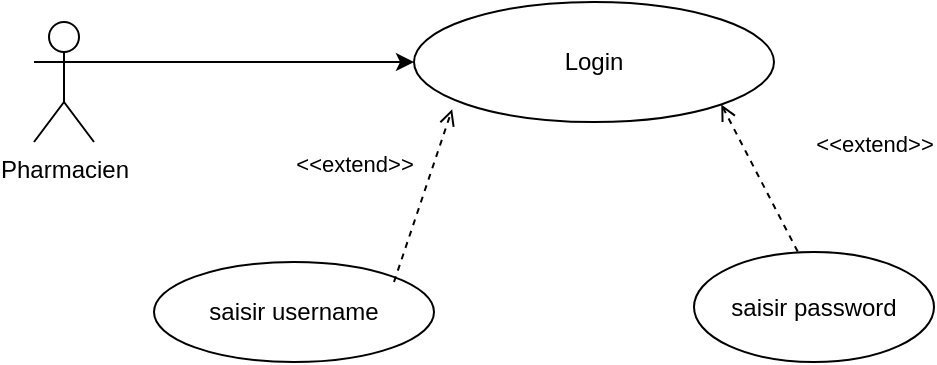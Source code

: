 <mxfile>
    <diagram id="IRkcRxtKJTBxBsNw3e08" name="Page-1">
        <mxGraphModel dx="1073" dy="556" grid="1" gridSize="10" guides="1" tooltips="1" connect="1" arrows="1" fold="1" page="1" pageScale="1" pageWidth="850" pageHeight="1100" math="0" shadow="0">
            <root>
                <mxCell id="0"/>
                <mxCell id="1" parent="0"/>
                <mxCell id="2" value="&lt;div&gt;Pharmacien&lt;/div&gt;" style="shape=umlActor;verticalLabelPosition=bottom;verticalAlign=top;html=1;outlineConnect=0;" vertex="1" parent="1">
                    <mxGeometry x="160" y="150" width="30" height="60" as="geometry"/>
                </mxCell>
                <mxCell id="5" value="Login" style="ellipse;whiteSpace=wrap;html=1;" vertex="1" parent="1">
                    <mxGeometry x="350" y="140" width="180" height="60" as="geometry"/>
                </mxCell>
                <mxCell id="6" value="" style="endArrow=classic;html=1;exitX=1;exitY=0.333;exitDx=0;exitDy=0;exitPerimeter=0;" edge="1" parent="1" source="2" target="5">
                    <mxGeometry width="50" height="50" relative="1" as="geometry">
                        <mxPoint x="400" y="310" as="sourcePoint"/>
                        <mxPoint x="450" y="260" as="targetPoint"/>
                    </mxGeometry>
                </mxCell>
                <mxCell id="7" value="saisir username" style="ellipse;whiteSpace=wrap;html=1;" vertex="1" parent="1">
                    <mxGeometry x="220" y="270" width="140" height="50" as="geometry"/>
                </mxCell>
                <mxCell id="10" value="saisir password" style="ellipse;whiteSpace=wrap;html=1;" vertex="1" parent="1">
                    <mxGeometry x="490" y="265" width="120" height="55" as="geometry"/>
                </mxCell>
                <mxCell id="12" value="&amp;lt;&amp;lt;extend&amp;gt;&amp;gt;" style="html=1;verticalAlign=bottom;labelBackgroundColor=none;endArrow=open;endFill=0;dashed=1;entryX=0.106;entryY=0.893;entryDx=0;entryDy=0;entryPerimeter=0;" edge="1" parent="1" target="5">
                    <mxGeometry x="-0.101" y="35" width="160" relative="1" as="geometry">
                        <mxPoint x="340" y="280" as="sourcePoint"/>
                        <mxPoint x="500" y="280" as="targetPoint"/>
                        <mxPoint as="offset"/>
                    </mxGeometry>
                </mxCell>
                <mxCell id="13" value="&amp;lt;&amp;lt;extend&amp;gt;&amp;gt;" style="html=1;verticalAlign=bottom;labelBackgroundColor=none;endArrow=open;endFill=0;dashed=1;entryX=1;entryY=1;entryDx=0;entryDy=0;exitX=0.432;exitY=-0.004;exitDx=0;exitDy=0;exitPerimeter=0;" edge="1" parent="1" source="10" target="5">
                    <mxGeometry x="-0.465" y="-55" width="160" relative="1" as="geometry">
                        <mxPoint x="350" y="290" as="sourcePoint"/>
                        <mxPoint x="379" y="204" as="targetPoint"/>
                        <mxPoint x="-1" as="offset"/>
                    </mxGeometry>
                </mxCell>
            </root>
        </mxGraphModel>
    </diagram>
</mxfile>